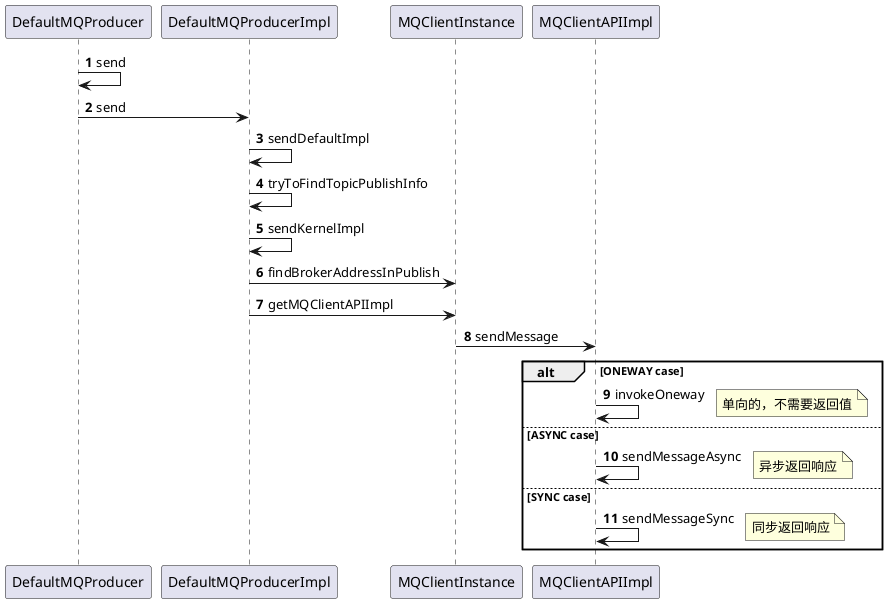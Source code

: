@startuml
autonumber
DefaultMQProducer -> DefaultMQProducer:  send
DefaultMQProducer -> DefaultMQProducerImpl:send
DefaultMQProducerImpl->DefaultMQProducerImpl:sendDefaultImpl
DefaultMQProducerImpl->DefaultMQProducerImpl:tryToFindTopicPublishInfo
DefaultMQProducerImpl->DefaultMQProducerImpl:sendKernelImpl
DefaultMQProducerImpl->MQClientInstance:findBrokerAddressInPublish
DefaultMQProducerImpl->MQClientInstance:getMQClientAPIImpl
MQClientInstance->MQClientAPIImpl:sendMessage

alt ONEWAY case
MQClientAPIImpl->MQClientAPIImpl:invokeOneway
note right: 单向的，不需要返回值
else ASYNC case
MQClientAPIImpl->MQClientAPIImpl:sendMessageAsync
note right: 异步返回响应
else SYNC case
MQClientAPIImpl->MQClientAPIImpl:sendMessageSync
note right: 同步返回响应

 end
@enduml